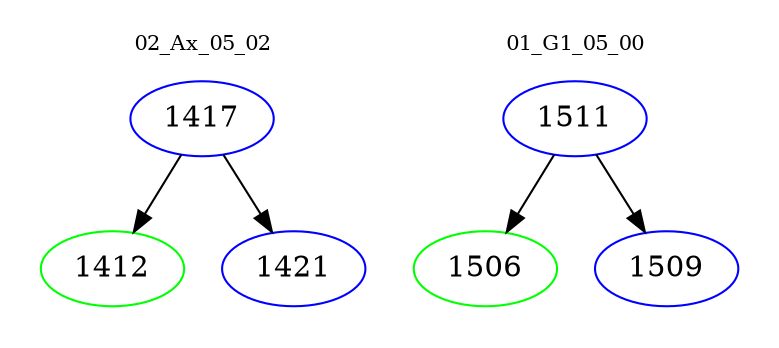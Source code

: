 digraph{
subgraph cluster_0 {
color = white
label = "02_Ax_05_02";
fontsize=10;
T0_1417 [label="1417", color="blue"]
T0_1417 -> T0_1412 [color="black"]
T0_1412 [label="1412", color="green"]
T0_1417 -> T0_1421 [color="black"]
T0_1421 [label="1421", color="blue"]
}
subgraph cluster_1 {
color = white
label = "01_G1_05_00";
fontsize=10;
T1_1511 [label="1511", color="blue"]
T1_1511 -> T1_1506 [color="black"]
T1_1506 [label="1506", color="green"]
T1_1511 -> T1_1509 [color="black"]
T1_1509 [label="1509", color="blue"]
}
}
